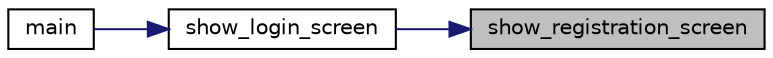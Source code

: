 digraph "show_registration_screen"
{
 // LATEX_PDF_SIZE
  edge [fontname="Helvetica",fontsize="10",labelfontname="Helvetica",labelfontsize="10"];
  node [fontname="Helvetica",fontsize="10",shape=record];
  rankdir="RL";
  Node1 [label="show_registration_screen",height=0.2,width=0.4,color="black", fillcolor="grey75", style="filled", fontcolor="black",tooltip="显示用户注册界面并处理注册流程"];
  Node1 -> Node2 [dir="back",color="midnightblue",fontsize="10",style="solid"];
  Node2 [label="show_login_screen",height=0.2,width=0.4,color="black", fillcolor="white", style="filled",URL="$ui__login_8c.html#acc3f6f9447ac0a14ff726716b36e35c3",tooltip="显示系统登录界面并处理用户登录"];
  Node2 -> Node3 [dir="back",color="midnightblue",fontsize="10",style="solid"];
  Node3 [label="main",height=0.2,width=0.4,color="black", fillcolor="white", style="filled",URL="$main_8c.html#ae66f6b31b5ad750f1fe042a706a4e3d4",tooltip=" "];
}

